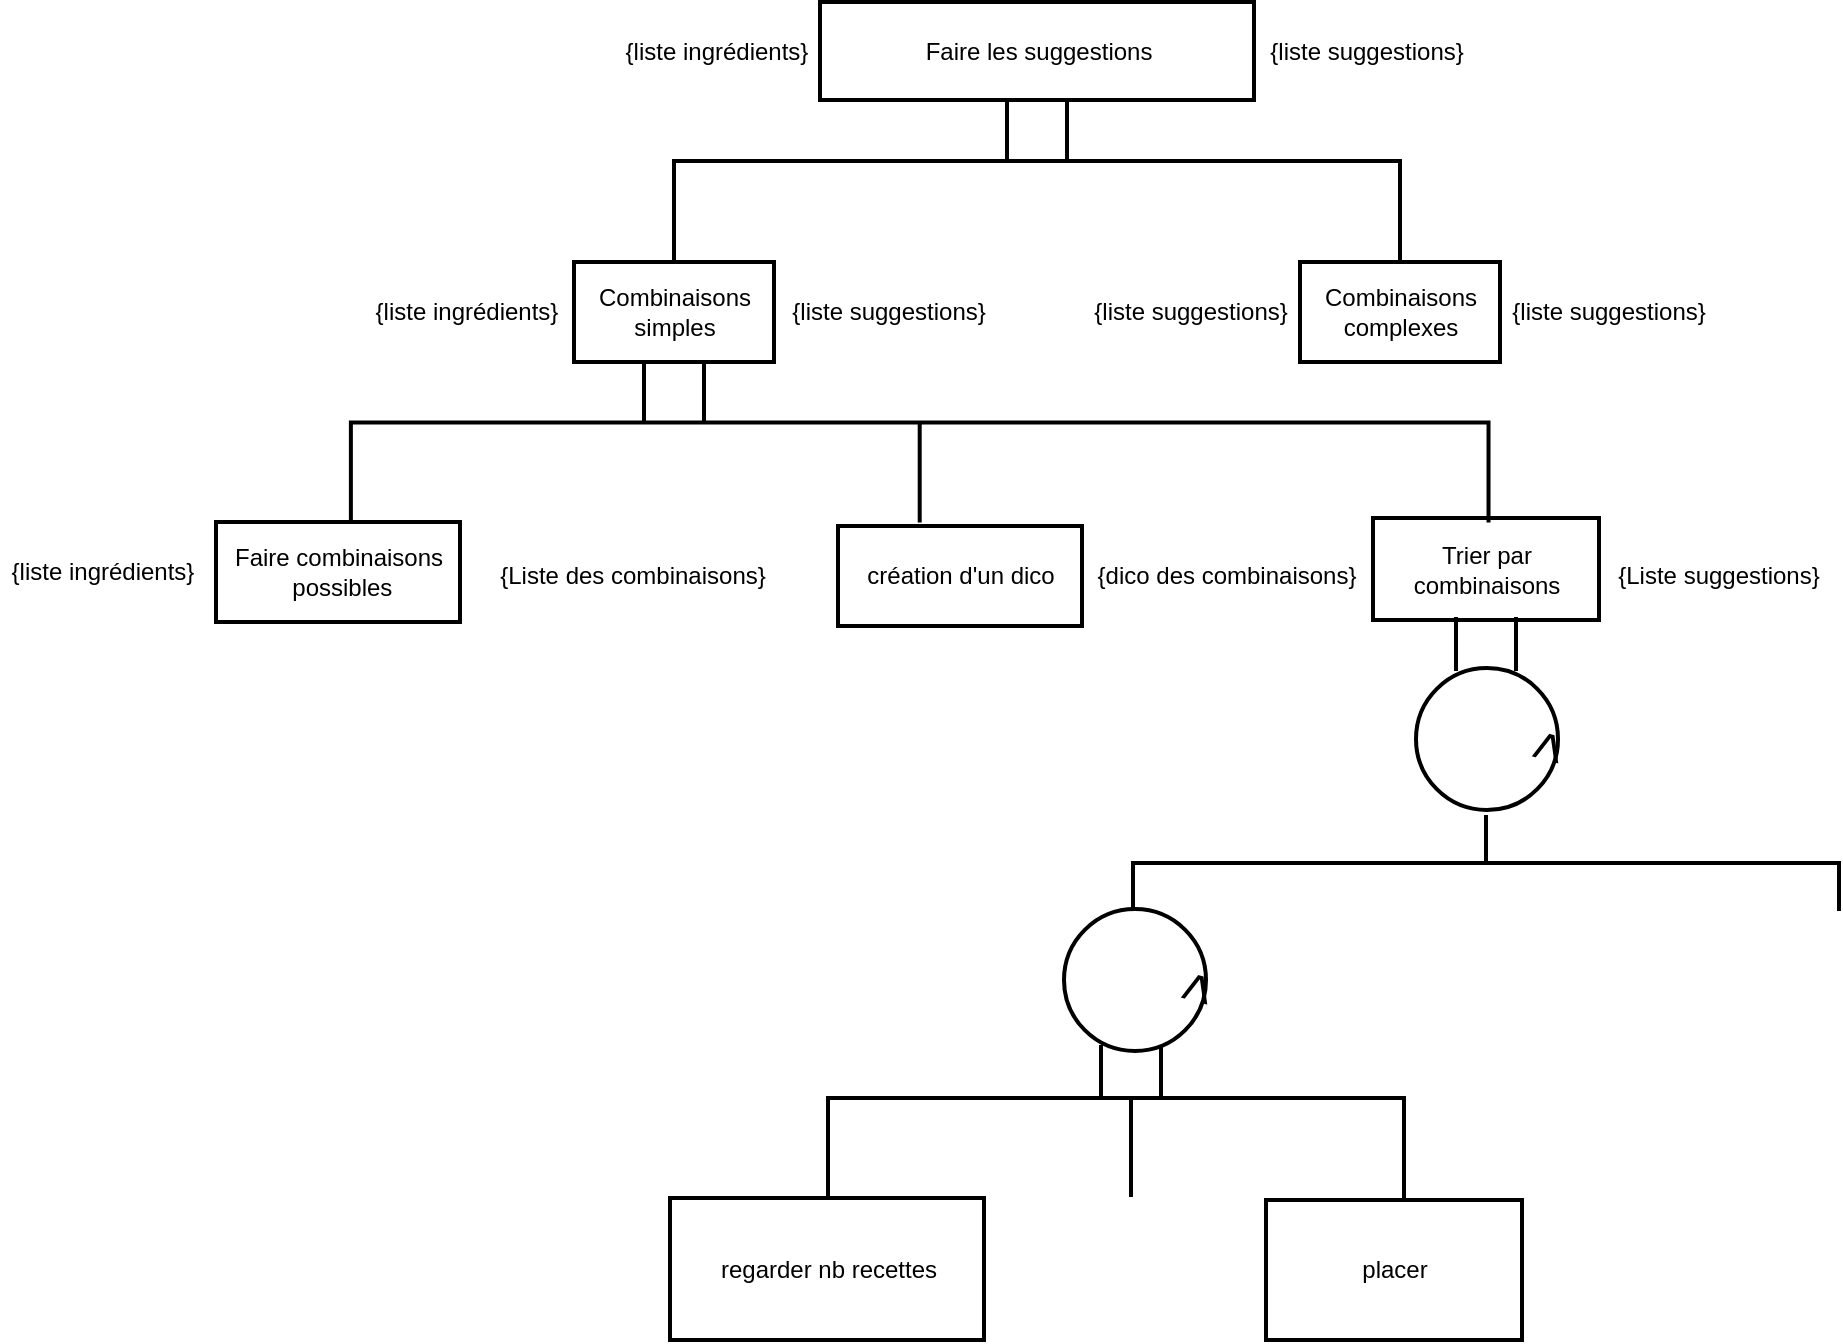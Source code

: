 <mxfile>
    <diagram id="fYCV347V0tJCkbbIrt5x" name="Page-1">
        <mxGraphModel dx="312" dy="520" grid="0" gridSize="10" guides="1" tooltips="1" connect="1" arrows="1" fold="1" page="1" pageScale="1" pageWidth="583" pageHeight="827" background="#ffffff" math="0" shadow="0">
            <root>
                <mxCell id="0"/>
                <mxCell id="1" parent="0"/>
                <mxCell id="2" value="Faire les suggestions" style="html=1;dashed=0;whitespace=wrap;fillColor=none;labelBorderColor=none;fontColor=#000000;strokeWidth=2;strokeColor=#000000;" parent="1" vertex="1">
                    <mxGeometry x="506" y="50" width="217" height="49" as="geometry"/>
                </mxCell>
                <mxCell id="3" value="" style="html=1;dashed=0;whitespace=wrap;shape=partialRectangle;right=0;left=0;labelBorderColor=none;fontColor=#000000;strokeColor=#000000;strokeWidth=2;fillColor=none;rotation=90;" parent="1" vertex="1">
                    <mxGeometry x="600.5" y="99" width="28" height="30" as="geometry"/>
                </mxCell>
                <mxCell id="4" value="" style="strokeWidth=2;html=1;shape=mxgraph.flowchart.annotation_1;align=left;pointerEvents=1;labelBorderColor=none;fontColor=#000000;fillColor=none;rotation=90;strokeColor=#000000;" parent="1" vertex="1">
                    <mxGeometry x="589.5" y="-27" width="50" height="363" as="geometry"/>
                </mxCell>
                <mxCell id="5" value="Combinaisons&lt;br&gt;simples" style="html=1;dashed=0;whitespace=wrap;labelBorderColor=none;fontColor=#000000;strokeColor=#000000;strokeWidth=2;fillColor=none;" parent="1" vertex="1">
                    <mxGeometry x="383" y="180" width="100" height="50" as="geometry"/>
                </mxCell>
                <mxCell id="7" value="Combinaisons&lt;br&gt;complexes" style="html=1;dashed=0;whitespace=wrap;labelBorderColor=none;fontColor=#000000;strokeColor=#000000;strokeWidth=2;fillColor=none;" parent="1" vertex="1">
                    <mxGeometry x="746" y="180" width="100" height="50" as="geometry"/>
                </mxCell>
                <mxCell id="8" value="" style="html=1;dashed=0;whitespace=wrap;shape=partialRectangle;right=0;left=0;labelBorderColor=none;fontColor=#000000;strokeColor=#000000;strokeWidth=2;fillColor=none;rotation=90;" parent="1" vertex="1">
                    <mxGeometry x="419" y="230" width="28" height="30" as="geometry"/>
                </mxCell>
                <mxCell id="9" value="" style="strokeWidth=2;html=1;shape=mxgraph.flowchart.annotation_1;align=left;pointerEvents=1;labelBorderColor=none;fontColor=#000000;fillColor=none;rotation=90;strokeColor=#000000;" parent="1" vertex="1">
                    <mxGeometry x="530.85" y="0.85" width="50" height="568.82" as="geometry"/>
                </mxCell>
                <mxCell id="11" value="Faire combinaisons&lt;br&gt;&amp;nbsp;possibles" style="html=1;dashed=0;whitespace=wrap;labelBorderColor=none;fontColor=#000000;strokeColor=#000000;strokeWidth=2;fillColor=none;" parent="1" vertex="1">
                    <mxGeometry x="204" y="310" width="122" height="50" as="geometry"/>
                </mxCell>
                <mxCell id="13" value="Trier par combinaisons" style="rounded=0;whiteSpace=wrap;html=1;labelBorderColor=none;fontColor=#000000;strokeColor=#000000;strokeWidth=2;fillColor=none;" parent="1" vertex="1">
                    <mxGeometry x="782.5" y="308" width="113" height="51" as="geometry"/>
                </mxCell>
                <mxCell id="15" value="{liste ingrédients}" style="text;html=1;align=center;verticalAlign=middle;resizable=0;points=[];autosize=1;strokeColor=none;fillColor=none;fontColor=#000000;" parent="1" vertex="1">
                    <mxGeometry x="278" y="196" width="101" height="18" as="geometry"/>
                </mxCell>
                <mxCell id="16" value="{liste ingrédients}" style="text;html=1;align=center;verticalAlign=middle;resizable=0;points=[];autosize=1;strokeColor=none;fillColor=none;fontColor=#000000;" parent="1" vertex="1">
                    <mxGeometry x="96" y="326" width="101" height="18" as="geometry"/>
                </mxCell>
                <mxCell id="17" value="{liste ingrédients}" style="text;html=1;align=center;verticalAlign=middle;resizable=0;points=[];autosize=1;strokeColor=none;fillColor=none;fontColor=#000000;" parent="1" vertex="1">
                    <mxGeometry x="403" y="65.5" width="101" height="18" as="geometry"/>
                </mxCell>
                <mxCell id="18" value="{liste suggestions}" style="text;html=1;align=center;verticalAlign=middle;resizable=0;points=[];autosize=1;strokeColor=none;fillColor=none;fontColor=#000000;" parent="1" vertex="1">
                    <mxGeometry x="486" y="196" width="107" height="18" as="geometry"/>
                </mxCell>
                <mxCell id="19" value="{liste suggestions}" style="text;html=1;align=center;verticalAlign=middle;resizable=0;points=[];autosize=1;strokeColor=none;fillColor=none;fontColor=#000000;" parent="1" vertex="1">
                    <mxGeometry x="725" y="65.5" width="107" height="18" as="geometry"/>
                </mxCell>
                <mxCell id="22" value="{Liste des combinaisons}" style="text;html=1;align=center;verticalAlign=middle;resizable=0;points=[];autosize=1;strokeColor=none;fillColor=none;fontColor=#000000;" parent="1" vertex="1">
                    <mxGeometry x="340" y="328" width="143" height="18" as="geometry"/>
                </mxCell>
                <mxCell id="23" value="{Liste suggestions}" style="text;html=1;align=center;verticalAlign=middle;resizable=0;points=[];autosize=1;strokeColor=none;fillColor=none;fontColor=#000000;" parent="1" vertex="1">
                    <mxGeometry x="899.5" y="328" width="111" height="18" as="geometry"/>
                </mxCell>
                <mxCell id="25" value="{liste suggestions}" style="text;html=1;align=center;verticalAlign=middle;resizable=0;points=[];autosize=1;strokeColor=none;fillColor=none;fontColor=#000000;" parent="1" vertex="1">
                    <mxGeometry x="637" y="196" width="107" height="18" as="geometry"/>
                </mxCell>
                <mxCell id="26" value="{liste suggestions}" style="text;html=1;align=center;verticalAlign=middle;resizable=0;points=[];autosize=1;strokeColor=none;fillColor=none;fontColor=#000000;" parent="1" vertex="1">
                    <mxGeometry x="846" y="196" width="107" height="18" as="geometry"/>
                </mxCell>
                <mxCell id="27" value="" style="html=1;dashed=0;whitespace=wrap;shape=partialRectangle;right=0;left=0;labelBorderColor=none;fontColor=#000000;strokeColor=#000000;strokeWidth=2;fillColor=none;rotation=90;" parent="1" vertex="1">
                    <mxGeometry x="826.5" y="356" width="25" height="30" as="geometry"/>
                </mxCell>
                <mxCell id="29" value="" style="verticalLabelPosition=bottom;verticalAlign=top;html=1;shape=mxgraph.flowchart.on-page_reference;labelBorderColor=none;fontColor=#000000;strokeColor=#000000;strokeWidth=2;fillColor=none;" parent="1" vertex="1">
                    <mxGeometry x="804" y="383" width="71" height="71" as="geometry"/>
                </mxCell>
                <mxCell id="30" value="&lt;font style=&quot;font-size: 27px&quot;&gt;&amp;gt;&lt;/font&gt;" style="text;html=1;align=center;verticalAlign=middle;resizable=0;points=[];autosize=1;strokeColor=none;fillColor=none;fontColor=#000000;rotation=-75;" parent="1" vertex="1">
                    <mxGeometry x="857" y="411" width="26" height="24" as="geometry"/>
                </mxCell>
                <mxCell id="33" value="" style="strokeWidth=2;html=1;shape=mxgraph.flowchart.annotation_2;align=left;labelPosition=right;pointerEvents=1;labelBorderColor=none;fontSize=27;fontColor=#000000;fillColor=none;rotation=90;strokeColor=#000000;" parent="1" vertex="1">
                    <mxGeometry x="815" y="304" width="48" height="353" as="geometry"/>
                </mxCell>
                <mxCell id="37" value="" style="verticalLabelPosition=bottom;verticalAlign=top;html=1;shape=mxgraph.flowchart.on-page_reference;labelBorderColor=none;fontColor=#000000;strokeColor=#000000;strokeWidth=2;fillColor=none;" parent="1" vertex="1">
                    <mxGeometry x="628" y="503.5" width="71" height="71" as="geometry"/>
                </mxCell>
                <mxCell id="38" value="&lt;font style=&quot;font-size: 27px&quot;&gt;&amp;gt;&lt;/font&gt;" style="text;html=1;align=center;verticalAlign=middle;resizable=0;points=[];autosize=1;strokeColor=none;fillColor=none;fontColor=#000000;rotation=-75;" parent="1" vertex="1">
                    <mxGeometry x="681" y="531.5" width="26" height="24" as="geometry"/>
                </mxCell>
                <mxCell id="41" value="" style="html=1;dashed=0;whitespace=wrap;shape=partialRectangle;right=0;left=0;labelBorderColor=none;fontColor=#000000;strokeColor=#000000;strokeWidth=2;fillColor=none;rotation=90;" parent="1" vertex="1">
                    <mxGeometry x="649" y="570" width="25" height="30" as="geometry"/>
                </mxCell>
                <mxCell id="42" value="" style="strokeWidth=2;html=1;shape=mxgraph.flowchart.annotation_1;align=left;pointerEvents=1;labelBorderColor=none;fontSize=12;fontColor=#000000;fillColor=none;rotation=90;strokeColor=#000000;" parent="1" vertex="1">
                    <mxGeometry x="629" y="479" width="50" height="288" as="geometry"/>
                </mxCell>
                <mxCell id="43" value="regarder nb recettes" style="html=1;dashed=0;whitespace=wrap;labelBorderColor=none;fontSize=12;fontColor=#000000;strokeColor=#000000;strokeWidth=2;fillColor=none;" parent="1" vertex="1">
                    <mxGeometry x="431" y="648" width="157" height="71" as="geometry"/>
                </mxCell>
                <mxCell id="44" value="" style="line;strokeWidth=2;html=1;labelBorderColor=none;fontSize=12;fontColor=#000000;fillColor=none;strokeColor=#000000;rotation=90;" parent="1" vertex="1">
                    <mxGeometry x="636.75" y="617.75" width="49.5" height="10" as="geometry"/>
                </mxCell>
                <mxCell id="45" value="placer" style="html=1;dashed=0;whitespace=wrap;labelBorderColor=none;fontSize=12;fontColor=#000000;strokeColor=#000000;strokeWidth=2;fillColor=none;" parent="1" vertex="1">
                    <mxGeometry x="729" y="649" width="128" height="70" as="geometry"/>
                </mxCell>
                <mxCell id="46" value="" style="endArrow=none;html=1;fontSize=12;fontColor=#000000;strokeColor=#000000;strokeWidth=2;entryX=0;entryY=0.5;entryDx=0;entryDy=0;entryPerimeter=0;exitX=1;exitY=0.5;exitDx=0;exitDy=0;exitPerimeter=0;" parent="1" source="9" target="9" edge="1">
                    <mxGeometry width="50" height="50" relative="1" as="geometry">
                        <mxPoint x="512" y="427" as="sourcePoint"/>
                        <mxPoint x="562" y="377" as="targetPoint"/>
                    </mxGeometry>
                </mxCell>
                <mxCell id="48" value="création d'un dico" style="html=1;dashed=0;whitespace=wrap;labelBorderColor=none;fontColor=#000000;strokeColor=#000000;strokeWidth=2;fillColor=none;" parent="1" vertex="1">
                    <mxGeometry x="515" y="312" width="122" height="50" as="geometry"/>
                </mxCell>
                <mxCell id="49" value="{dico des combinaisons}" style="text;html=1;align=center;verticalAlign=middle;resizable=0;points=[];autosize=1;strokeColor=none;fillColor=none;fontColor=#000000;" parent="1" vertex="1">
                    <mxGeometry x="639" y="328" width="139" height="18" as="geometry"/>
                </mxCell>
            </root>
        </mxGraphModel>
    </diagram>
</mxfile>